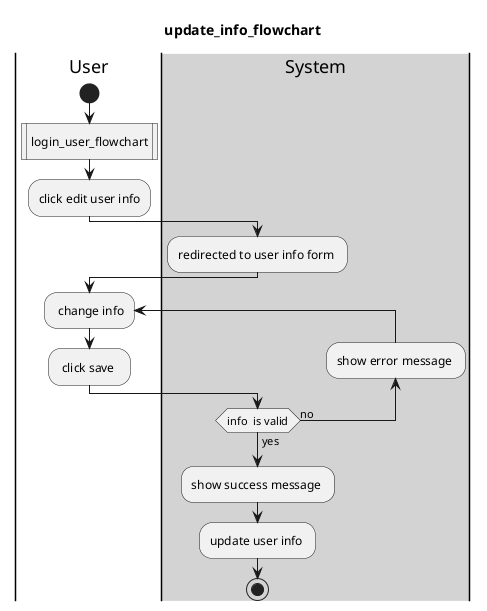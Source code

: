 @startuml 
title update_info_flowchart
|User|
start
:login_user_flowchart|
:click edit user info;
|#lightgray|System|
:redirected to user info form ; 
|User| 
repeat: change info;
: click save  ; 
|#lightgray|System| 
backward:show error message ;
repeat while(info  is valid) is (no) not (yes)
:show success message ;
:update user info ;
stop
@enduml
